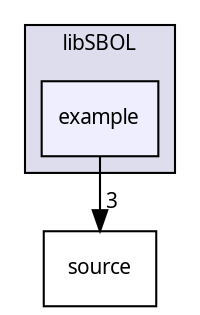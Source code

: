 digraph "/Users/bbartley/Dev/git/libSBOL/example" {
  compound=true
  node [ fontsize="10", fontname="FreeSans.ttf"];
  edge [ labelfontsize="10", labelfontname="FreeSans.ttf"];
  subgraph clusterdir_42d929c8dbf52848391b2c813969d717 {
    graph [ bgcolor="#ddddee", pencolor="black", label="libSBOL" fontname="FreeSans.ttf", fontsize="10", URL="dir_42d929c8dbf52848391b2c813969d717.html"]
  dir_f805d5279cb05653177a87a05b432f21 [shape=box, label="example", style="filled", fillcolor="#eeeeff", pencolor="black", URL="dir_f805d5279cb05653177a87a05b432f21.html"];
  }
  dir_10125a6defe251d1210214134d64796c [shape=box label="source" URL="dir_10125a6defe251d1210214134d64796c.html"];
  dir_f805d5279cb05653177a87a05b432f21->dir_10125a6defe251d1210214134d64796c [headlabel="3", labeldistance=1.5 headhref="dir_000005_000007.html"];
}
